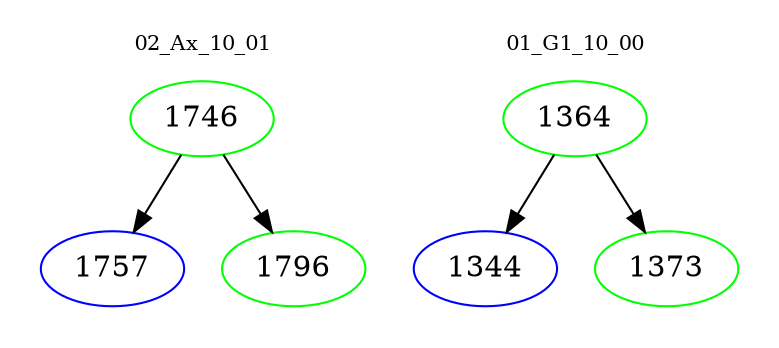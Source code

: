 digraph{
subgraph cluster_0 {
color = white
label = "02_Ax_10_01";
fontsize=10;
T0_1746 [label="1746", color="green"]
T0_1746 -> T0_1757 [color="black"]
T0_1757 [label="1757", color="blue"]
T0_1746 -> T0_1796 [color="black"]
T0_1796 [label="1796", color="green"]
}
subgraph cluster_1 {
color = white
label = "01_G1_10_00";
fontsize=10;
T1_1364 [label="1364", color="green"]
T1_1364 -> T1_1344 [color="black"]
T1_1344 [label="1344", color="blue"]
T1_1364 -> T1_1373 [color="black"]
T1_1373 [label="1373", color="green"]
}
}
